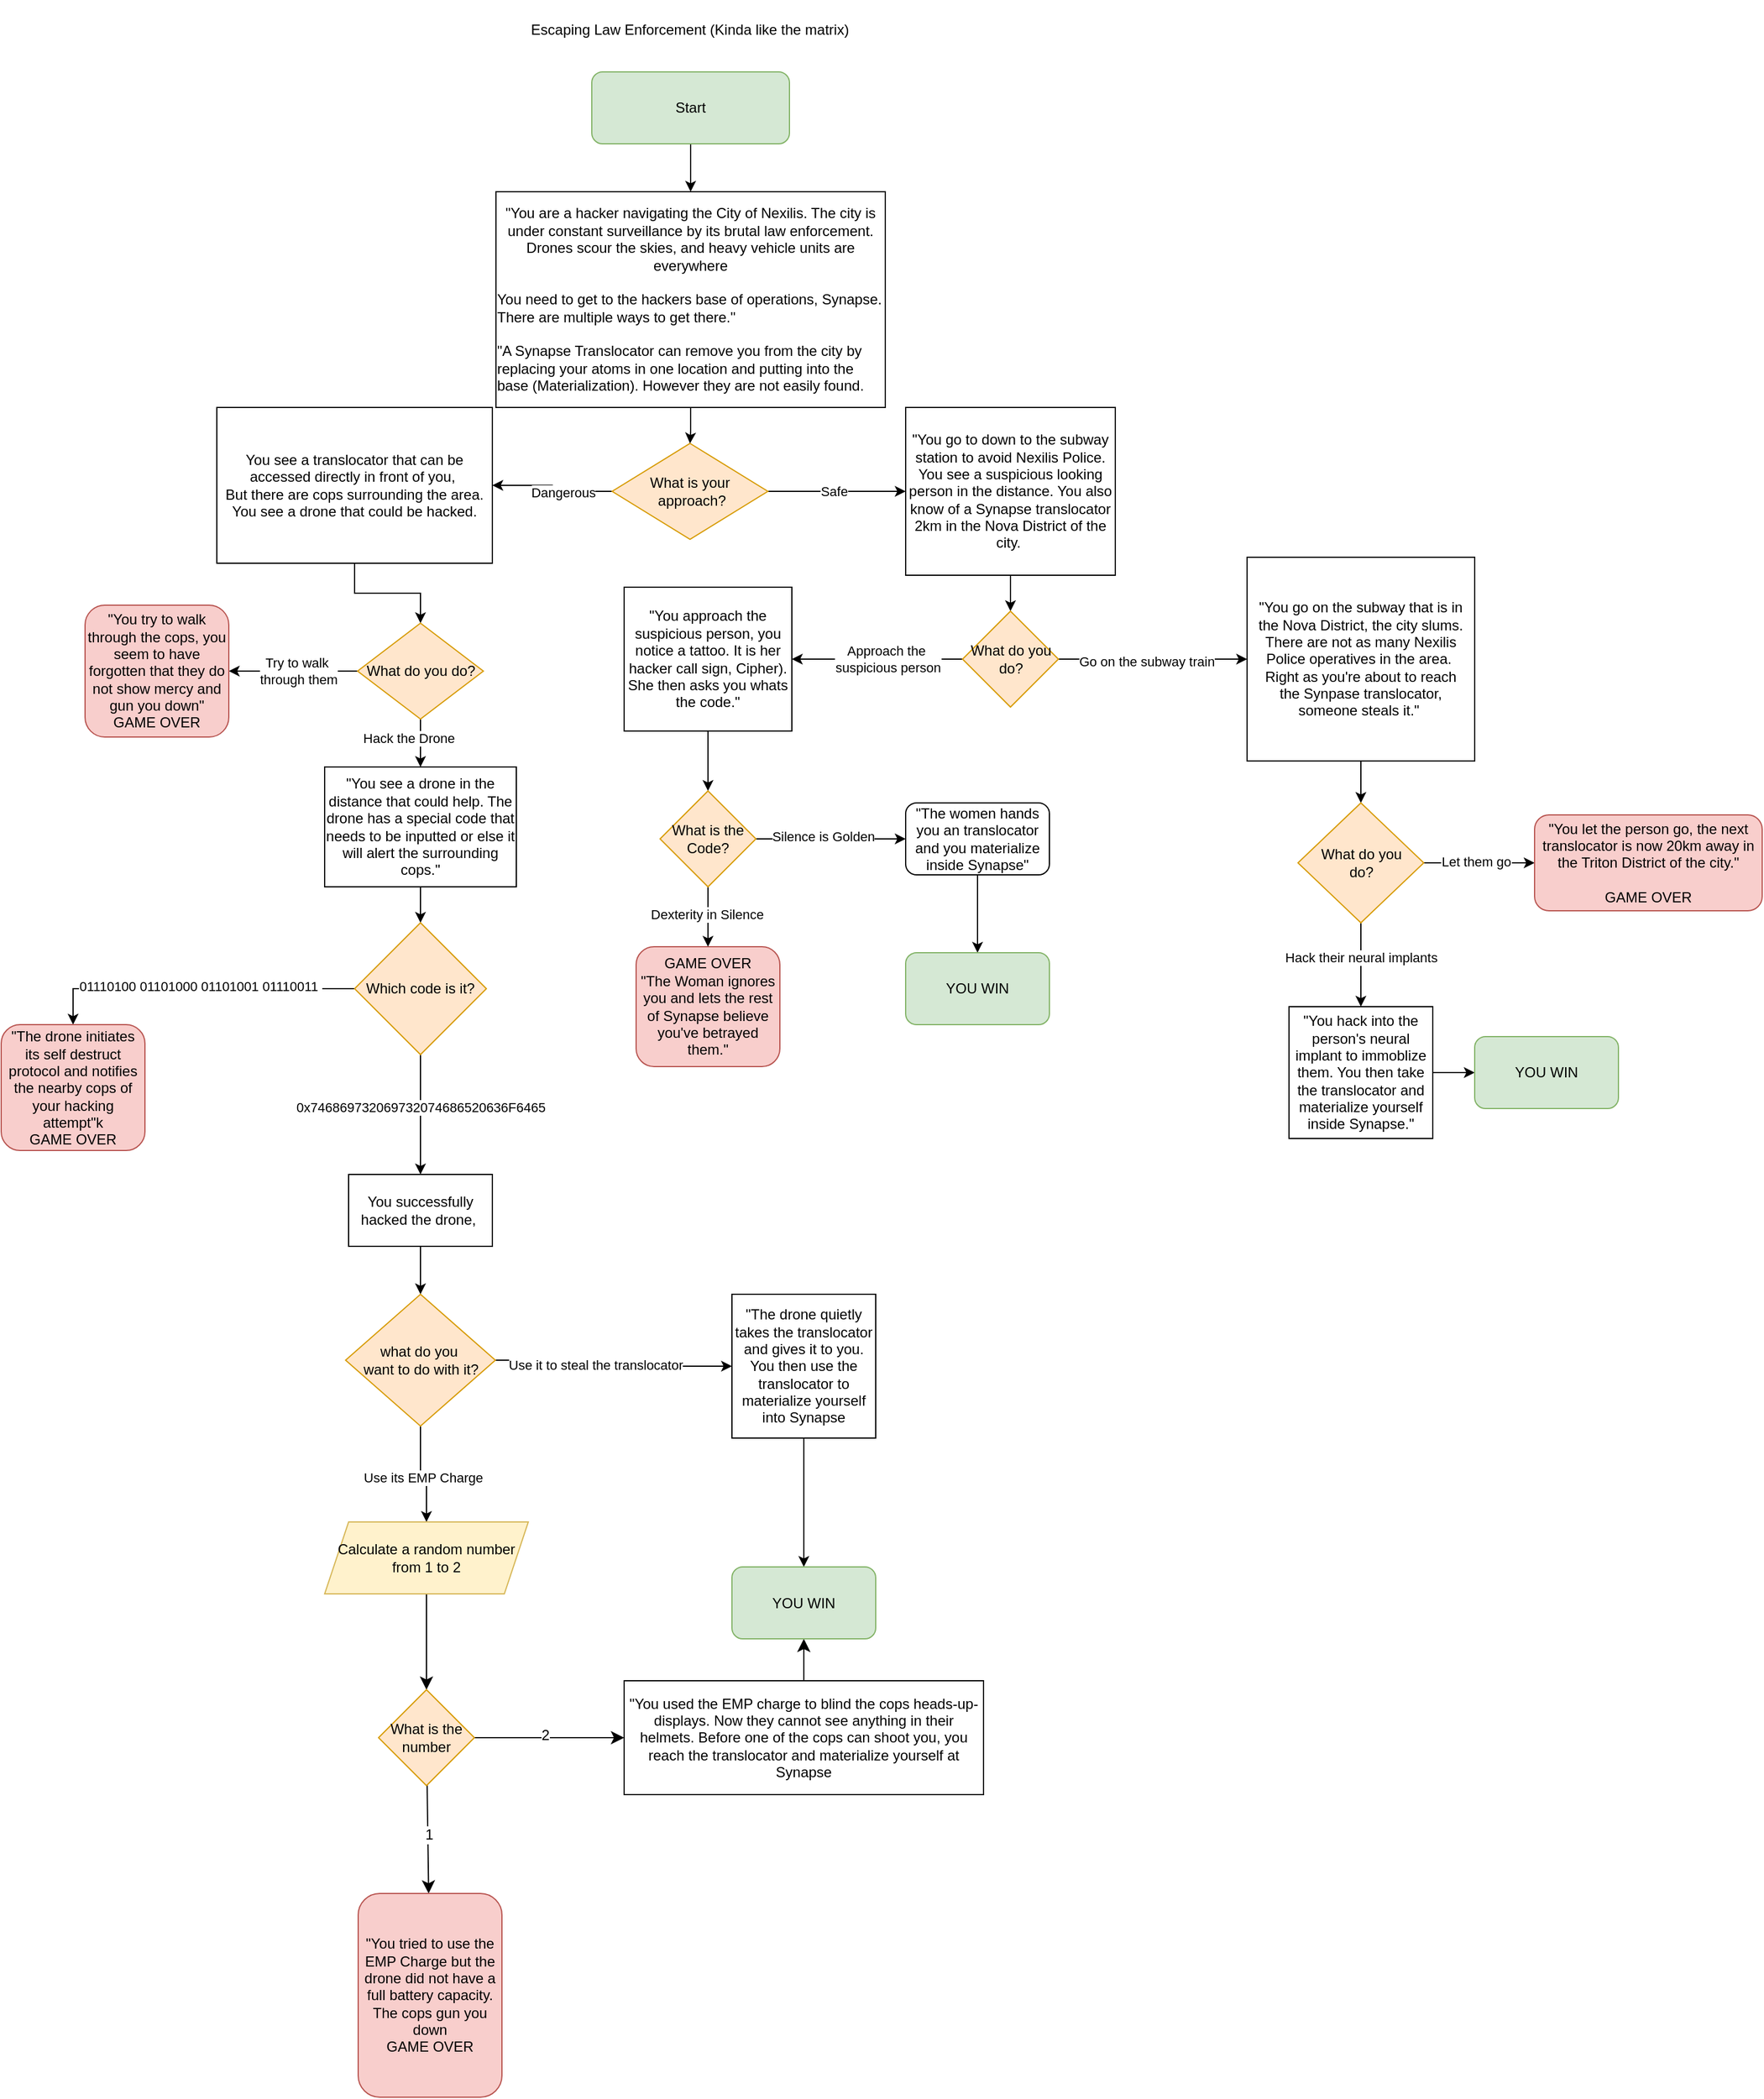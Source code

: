 <mxfile version="24.3.0" type="github">
  <diagram name="Page-1" id="pNmtudPLMQkaU-eBatCQ">
    <mxGraphModel dx="1906" dy="762" grid="1" gridSize="10" guides="1" tooltips="1" connect="1" arrows="1" fold="1" page="1" pageScale="1" pageWidth="850" pageHeight="1100" math="0" shadow="0">
      <root>
        <mxCell id="0" />
        <mxCell id="1" parent="0" />
        <mxCell id="GnIt_JvEr8C8AOqXq2Al-2" value="" style="edgeStyle=orthogonalEdgeStyle;rounded=0;orthogonalLoop=1;jettySize=auto;html=1;" edge="1" parent="1" source="VWLIcFDUOC9fxLD4wbr2-1" target="GnIt_JvEr8C8AOqXq2Al-1">
          <mxGeometry relative="1" as="geometry" />
        </mxCell>
        <mxCell id="VWLIcFDUOC9fxLD4wbr2-1" value="Start" style="rounded=1;whiteSpace=wrap;html=1;fillColor=#d5e8d4;strokeColor=#82b366;" parent="1" vertex="1">
          <mxGeometry x="343" y="80" width="165" height="60" as="geometry" />
        </mxCell>
        <mxCell id="VWLIcFDUOC9fxLD4wbr2-2" value="Escaping Law Enforcement (Kinda like the matrix)" style="text;html=1;align=center;verticalAlign=middle;whiteSpace=wrap;rounded=0;" parent="1" vertex="1">
          <mxGeometry x="260" y="20" width="330" height="50" as="geometry" />
        </mxCell>
        <mxCell id="VWLIcFDUOC9fxLD4wbr2-8" value="" style="edgeStyle=orthogonalEdgeStyle;rounded=0;orthogonalLoop=1;jettySize=auto;html=1;" parent="1" source="VWLIcFDUOC9fxLD4wbr2-5" target="VWLIcFDUOC9fxLD4wbr2-7" edge="1">
          <mxGeometry relative="1" as="geometry" />
        </mxCell>
        <mxCell id="5jEzZzmttTvrSZJdF8YI-21" value="Safe" style="edgeLabel;html=1;align=center;verticalAlign=middle;resizable=0;points=[];" parent="VWLIcFDUOC9fxLD4wbr2-8" vertex="1" connectable="0">
          <mxGeometry x="-0.048" relative="1" as="geometry">
            <mxPoint as="offset" />
          </mxGeometry>
        </mxCell>
        <mxCell id="VWLIcFDUOC9fxLD4wbr2-12" value="" style="edgeStyle=orthogonalEdgeStyle;rounded=0;orthogonalLoop=1;jettySize=auto;html=1;" parent="1" source="VWLIcFDUOC9fxLD4wbr2-5" target="VWLIcFDUOC9fxLD4wbr2-11" edge="1">
          <mxGeometry relative="1" as="geometry" />
        </mxCell>
        <mxCell id="5jEzZzmttTvrSZJdF8YI-3" value="Dangerous" style="edgeLabel;html=1;align=center;verticalAlign=middle;resizable=0;points=[];" parent="VWLIcFDUOC9fxLD4wbr2-12" vertex="1" connectable="0">
          <mxGeometry x="-0.222" y="1" relative="1" as="geometry">
            <mxPoint as="offset" />
          </mxGeometry>
        </mxCell>
        <mxCell id="VWLIcFDUOC9fxLD4wbr2-5" value="What is your&lt;div&gt;&amp;nbsp;approach?&lt;/div&gt;" style="rhombus;whiteSpace=wrap;html=1;fillColor=#ffe6cc;strokeColor=#d79b00;" parent="1" vertex="1">
          <mxGeometry x="360" y="390" width="130" height="80" as="geometry" />
        </mxCell>
        <mxCell id="5jEzZzmttTvrSZJdF8YI-5" value="" style="edgeStyle=orthogonalEdgeStyle;rounded=0;orthogonalLoop=1;jettySize=auto;html=1;" parent="1" source="VWLIcFDUOC9fxLD4wbr2-7" target="5jEzZzmttTvrSZJdF8YI-4" edge="1">
          <mxGeometry relative="1" as="geometry" />
        </mxCell>
        <mxCell id="VWLIcFDUOC9fxLD4wbr2-7" value="&quot;You go to down to the subway station to avoid Nexilis Police. You see a suspicious looking person in the distance. You also know of a Synapse translocator 2km in the Nova District of the city.&amp;nbsp;" style="whiteSpace=wrap;html=1;" parent="1" vertex="1">
          <mxGeometry x="605" y="360" width="175" height="140" as="geometry" />
        </mxCell>
        <mxCell id="VWLIcFDUOC9fxLD4wbr2-20" value="" style="edgeStyle=orthogonalEdgeStyle;rounded=0;orthogonalLoop=1;jettySize=auto;html=1;" parent="1" source="VWLIcFDUOC9fxLD4wbr2-11" target="VWLIcFDUOC9fxLD4wbr2-19" edge="1">
          <mxGeometry relative="1" as="geometry" />
        </mxCell>
        <mxCell id="VWLIcFDUOC9fxLD4wbr2-11" value="&lt;div&gt;You see a translocator that can be accessed directly in front of you,&amp;nbsp;&lt;div&gt;But there are cops surrounding the area. You see a drone that could be hacked.&lt;/div&gt;&lt;/div&gt;" style="whiteSpace=wrap;html=1;" parent="1" vertex="1">
          <mxGeometry x="30" y="360" width="230" height="130" as="geometry" />
        </mxCell>
        <mxCell id="VWLIcFDUOC9fxLD4wbr2-22" value="" style="edgeStyle=orthogonalEdgeStyle;rounded=0;orthogonalLoop=1;jettySize=auto;html=1;" parent="1" source="VWLIcFDUOC9fxLD4wbr2-19" target="VWLIcFDUOC9fxLD4wbr2-21" edge="1">
          <mxGeometry relative="1" as="geometry" />
        </mxCell>
        <mxCell id="VWLIcFDUOC9fxLD4wbr2-26" value="Hack the Drone" style="edgeLabel;html=1;align=center;verticalAlign=middle;resizable=0;points=[];" parent="VWLIcFDUOC9fxLD4wbr2-22" vertex="1" connectable="0">
          <mxGeometry x="-0.229" y="-2" relative="1" as="geometry">
            <mxPoint x="-8" as="offset" />
          </mxGeometry>
        </mxCell>
        <mxCell id="VWLIcFDUOC9fxLD4wbr2-24" value="" style="edgeStyle=orthogonalEdgeStyle;rounded=0;orthogonalLoop=1;jettySize=auto;html=1;" parent="1" source="VWLIcFDUOC9fxLD4wbr2-19" target="5jEzZzmttTvrSZJdF8YI-22" edge="1">
          <mxGeometry relative="1" as="geometry">
            <mxPoint x="820" y="740" as="targetPoint" />
          </mxGeometry>
        </mxCell>
        <mxCell id="VWLIcFDUOC9fxLD4wbr2-25" value="Try to walk&amp;nbsp;&lt;div&gt;through them&lt;/div&gt;" style="edgeLabel;html=1;align=center;verticalAlign=middle;resizable=0;points=[];" parent="VWLIcFDUOC9fxLD4wbr2-24" vertex="1" connectable="0">
          <mxGeometry x="-0.069" relative="1" as="geometry">
            <mxPoint as="offset" />
          </mxGeometry>
        </mxCell>
        <mxCell id="VWLIcFDUOC9fxLD4wbr2-19" value="What do you do?" style="rhombus;whiteSpace=wrap;html=1;fillColor=#ffe6cc;strokeColor=#d79b00;" parent="1" vertex="1">
          <mxGeometry x="147.5" y="540" width="105" height="80" as="geometry" />
        </mxCell>
        <mxCell id="VWLIcFDUOC9fxLD4wbr2-28" value="" style="edgeStyle=orthogonalEdgeStyle;rounded=0;orthogonalLoop=1;jettySize=auto;html=1;" parent="1" source="VWLIcFDUOC9fxLD4wbr2-21" target="VWLIcFDUOC9fxLD4wbr2-27" edge="1">
          <mxGeometry relative="1" as="geometry" />
        </mxCell>
        <mxCell id="VWLIcFDUOC9fxLD4wbr2-21" value="&quot;You see a drone in the distance that could help. The drone has a special code that needs to be inputted or else it will alert the surrounding cops.&quot;" style="whiteSpace=wrap;html=1;" parent="1" vertex="1">
          <mxGeometry x="120" y="660" width="160" height="100" as="geometry" />
        </mxCell>
        <mxCell id="VWLIcFDUOC9fxLD4wbr2-23" value="GAME OVER&lt;div&gt;&quot;The Woman ignores you and lets the rest of Synapse believe you&#39;ve betrayed them.&quot;&lt;/div&gt;" style="rounded=1;whiteSpace=wrap;html=1;fillColor=#f8cecc;strokeColor=#b85450;" parent="1" vertex="1">
          <mxGeometry x="380" y="810" width="120" height="100" as="geometry" />
        </mxCell>
        <mxCell id="VWLIcFDUOC9fxLD4wbr2-30" value="" style="edgeStyle=orthogonalEdgeStyle;rounded=0;orthogonalLoop=1;jettySize=auto;html=1;entryX=0.5;entryY=0;entryDx=0;entryDy=0;" parent="1" source="VWLIcFDUOC9fxLD4wbr2-27" target="VWLIcFDUOC9fxLD4wbr2-29" edge="1">
          <mxGeometry relative="1" as="geometry" />
        </mxCell>
        <mxCell id="VWLIcFDUOC9fxLD4wbr2-32" value="01110100 01101000 01101001 01110011&amp;nbsp;" style="edgeLabel;html=1;align=center;verticalAlign=middle;resizable=0;points=[];" parent="VWLIcFDUOC9fxLD4wbr2-30" vertex="1" connectable="0">
          <mxGeometry x="-0.018" y="-2" relative="1" as="geometry">
            <mxPoint x="1" as="offset" />
          </mxGeometry>
        </mxCell>
        <mxCell id="VWLIcFDUOC9fxLD4wbr2-34" value="" style="edgeStyle=orthogonalEdgeStyle;rounded=0;orthogonalLoop=1;jettySize=auto;html=1;" parent="1" source="VWLIcFDUOC9fxLD4wbr2-27" target="VWLIcFDUOC9fxLD4wbr2-33" edge="1">
          <mxGeometry relative="1" as="geometry" />
        </mxCell>
        <mxCell id="VWLIcFDUOC9fxLD4wbr2-35" value="0x746869732069732074686520636F6465" style="edgeLabel;html=1;align=center;verticalAlign=middle;resizable=0;points=[];" parent="VWLIcFDUOC9fxLD4wbr2-34" vertex="1" connectable="0">
          <mxGeometry x="-0.132" relative="1" as="geometry">
            <mxPoint as="offset" />
          </mxGeometry>
        </mxCell>
        <mxCell id="VWLIcFDUOC9fxLD4wbr2-27" value="Which code is it?" style="rhombus;whiteSpace=wrap;html=1;fillColor=#ffe6cc;strokeColor=#d79b00;" parent="1" vertex="1">
          <mxGeometry x="145" y="790" width="110" height="110" as="geometry" />
        </mxCell>
        <mxCell id="VWLIcFDUOC9fxLD4wbr2-29" value="&lt;div&gt;&quot;The drone initiates its self destruct protocol and notifies the nearby cops of your hacking attempt&quot;k&lt;/div&gt;GAME OVER" style="rounded=1;whiteSpace=wrap;html=1;fillColor=#f8cecc;strokeColor=#b85450;" parent="1" vertex="1">
          <mxGeometry x="-150" y="875" width="120" height="105" as="geometry" />
        </mxCell>
        <mxCell id="VWLIcFDUOC9fxLD4wbr2-37" value="" style="edgeStyle=orthogonalEdgeStyle;rounded=0;orthogonalLoop=1;jettySize=auto;html=1;" parent="1" source="VWLIcFDUOC9fxLD4wbr2-33" target="VWLIcFDUOC9fxLD4wbr2-36" edge="1">
          <mxGeometry relative="1" as="geometry" />
        </mxCell>
        <mxCell id="VWLIcFDUOC9fxLD4wbr2-33" value="You successfully hacked the drone,&amp;nbsp;" style="whiteSpace=wrap;html=1;" parent="1" vertex="1">
          <mxGeometry x="140" y="1000" width="120" height="60" as="geometry" />
        </mxCell>
        <mxCell id="VWLIcFDUOC9fxLD4wbr2-39" value="" style="edgeStyle=orthogonalEdgeStyle;rounded=0;orthogonalLoop=1;jettySize=auto;html=1;entryX=0.5;entryY=0;entryDx=0;entryDy=0;" parent="1" source="VWLIcFDUOC9fxLD4wbr2-36" target="GnIt_JvEr8C8AOqXq2Al-5" edge="1">
          <mxGeometry relative="1" as="geometry">
            <mxPoint x="280" y="1340" as="targetPoint" />
          </mxGeometry>
        </mxCell>
        <mxCell id="VWLIcFDUOC9fxLD4wbr2-42" value="Use its EMP Charge" style="edgeLabel;html=1;align=center;verticalAlign=middle;resizable=0;points=[];" parent="VWLIcFDUOC9fxLD4wbr2-39" vertex="1" connectable="0">
          <mxGeometry x="-0.02" y="-3" relative="1" as="geometry">
            <mxPoint as="offset" />
          </mxGeometry>
        </mxCell>
        <mxCell id="VWLIcFDUOC9fxLD4wbr2-44" value="" style="edgeStyle=orthogonalEdgeStyle;rounded=0;orthogonalLoop=1;jettySize=auto;html=1;" parent="1" source="VWLIcFDUOC9fxLD4wbr2-36" target="VWLIcFDUOC9fxLD4wbr2-43" edge="1">
          <mxGeometry relative="1" as="geometry" />
        </mxCell>
        <mxCell id="VWLIcFDUOC9fxLD4wbr2-45" value="Use it to steal the translocator" style="edgeLabel;html=1;align=center;verticalAlign=middle;resizable=0;points=[];" parent="VWLIcFDUOC9fxLD4wbr2-44" vertex="1" connectable="0">
          <mxGeometry x="-0.175" y="-4" relative="1" as="geometry">
            <mxPoint as="offset" />
          </mxGeometry>
        </mxCell>
        <mxCell id="VWLIcFDUOC9fxLD4wbr2-36" value="what do you&amp;nbsp;&lt;div&gt;want to do with it?&lt;/div&gt;" style="rhombus;whiteSpace=wrap;html=1;fillColor=#ffe6cc;strokeColor=#d79b00;" parent="1" vertex="1">
          <mxGeometry x="137.5" y="1100" width="125" height="110" as="geometry" />
        </mxCell>
        <mxCell id="GnIt_JvEr8C8AOqXq2Al-10" value="" style="edgeStyle=none;curved=1;rounded=0;orthogonalLoop=1;jettySize=auto;html=1;fontSize=12;startSize=8;endSize=8;" edge="1" parent="1" source="VWLIcFDUOC9fxLD4wbr2-38" target="5jEzZzmttTvrSZJdF8YI-1">
          <mxGeometry relative="1" as="geometry" />
        </mxCell>
        <mxCell id="VWLIcFDUOC9fxLD4wbr2-38" value="&quot;You used the EMP charge to blind the cops heads-up-displays. Now they cannot see anything in their helmets. Before one of the cops can shoot you, you reach the translocator and materialize yourself at Synapse" style="whiteSpace=wrap;html=1;" parent="1" vertex="1">
          <mxGeometry x="370" y="1422.5" width="300" height="95" as="geometry" />
        </mxCell>
        <mxCell id="5jEzZzmttTvrSZJdF8YI-2" value="" style="edgeStyle=orthogonalEdgeStyle;rounded=0;orthogonalLoop=1;jettySize=auto;html=1;" parent="1" source="VWLIcFDUOC9fxLD4wbr2-43" target="5jEzZzmttTvrSZJdF8YI-1" edge="1">
          <mxGeometry relative="1" as="geometry" />
        </mxCell>
        <mxCell id="VWLIcFDUOC9fxLD4wbr2-43" value="&quot;The drone quietly takes the translocator and gives it to you. You then use the translocator to materialize yourself into Synapse" style="whiteSpace=wrap;html=1;" parent="1" vertex="1">
          <mxGeometry x="460" y="1100" width="120" height="120" as="geometry" />
        </mxCell>
        <mxCell id="5jEzZzmttTvrSZJdF8YI-1" value="YOU WIN" style="rounded=1;whiteSpace=wrap;html=1;fillColor=#d5e8d4;strokeColor=#82b366;" parent="1" vertex="1">
          <mxGeometry x="460" y="1327.5" width="120" height="60" as="geometry" />
        </mxCell>
        <mxCell id="5jEzZzmttTvrSZJdF8YI-7" value="" style="edgeStyle=orthogonalEdgeStyle;rounded=0;orthogonalLoop=1;jettySize=auto;html=1;" parent="1" source="5jEzZzmttTvrSZJdF8YI-4" target="5jEzZzmttTvrSZJdF8YI-6" edge="1">
          <mxGeometry relative="1" as="geometry" />
        </mxCell>
        <mxCell id="5jEzZzmttTvrSZJdF8YI-11" value="Go on the subway train" style="edgeLabel;html=1;align=center;verticalAlign=middle;resizable=0;points=[];" parent="5jEzZzmttTvrSZJdF8YI-7" vertex="1" connectable="0">
          <mxGeometry x="-0.067" y="-2" relative="1" as="geometry">
            <mxPoint as="offset" />
          </mxGeometry>
        </mxCell>
        <mxCell id="5jEzZzmttTvrSZJdF8YI-9" value="" style="edgeStyle=orthogonalEdgeStyle;rounded=0;orthogonalLoop=1;jettySize=auto;html=1;" parent="1" source="5jEzZzmttTvrSZJdF8YI-4" target="5jEzZzmttTvrSZJdF8YI-8" edge="1">
          <mxGeometry relative="1" as="geometry" />
        </mxCell>
        <mxCell id="5jEzZzmttTvrSZJdF8YI-10" value="Approach the&amp;nbsp;&lt;div&gt;suspicious person&lt;/div&gt;" style="edgeLabel;html=1;align=center;verticalAlign=middle;resizable=0;points=[];" parent="5jEzZzmttTvrSZJdF8YI-9" vertex="1" connectable="0">
          <mxGeometry x="-0.37" y="-1" relative="1" as="geometry">
            <mxPoint x="-18" y="1" as="offset" />
          </mxGeometry>
        </mxCell>
        <mxCell id="5jEzZzmttTvrSZJdF8YI-4" value="What do you do?" style="rhombus;whiteSpace=wrap;html=1;fillColor=#ffe6cc;strokeColor=#d79b00;" parent="1" vertex="1">
          <mxGeometry x="652.5" y="530" width="80" height="80" as="geometry" />
        </mxCell>
        <mxCell id="5jEzZzmttTvrSZJdF8YI-26" value="" style="edgeStyle=orthogonalEdgeStyle;rounded=0;orthogonalLoop=1;jettySize=auto;html=1;" parent="1" source="5jEzZzmttTvrSZJdF8YI-6" target="5jEzZzmttTvrSZJdF8YI-25" edge="1">
          <mxGeometry relative="1" as="geometry" />
        </mxCell>
        <mxCell id="5jEzZzmttTvrSZJdF8YI-6" value="&quot;You go on the subway that is in the Nova District, the city slums. There are not as many Nexilis Police operatives in the area.&amp;nbsp;&lt;div&gt;Right as you&#39;re about to reach the&amp;nbsp;&lt;span style=&quot;background-color: initial;&quot;&gt;Synpase translocator, someone steals it.&quot;&amp;nbsp;&lt;/span&gt;&lt;/div&gt;" style="whiteSpace=wrap;html=1;" parent="1" vertex="1">
          <mxGeometry x="890" y="485" width="190" height="170" as="geometry" />
        </mxCell>
        <mxCell id="5jEzZzmttTvrSZJdF8YI-13" value="" style="edgeStyle=orthogonalEdgeStyle;rounded=0;orthogonalLoop=1;jettySize=auto;html=1;" parent="1" source="5jEzZzmttTvrSZJdF8YI-8" target="5jEzZzmttTvrSZJdF8YI-12" edge="1">
          <mxGeometry relative="1" as="geometry" />
        </mxCell>
        <mxCell id="5jEzZzmttTvrSZJdF8YI-8" value="&quot;You approach the suspicious person, you notice a tattoo. It is her hacker call sign, Cipher). She then asks you whats the code.&quot;" style="whiteSpace=wrap;html=1;" parent="1" vertex="1">
          <mxGeometry x="370" y="510" width="140" height="120" as="geometry" />
        </mxCell>
        <mxCell id="5jEzZzmttTvrSZJdF8YI-14" style="edgeStyle=orthogonalEdgeStyle;rounded=0;orthogonalLoop=1;jettySize=auto;html=1;entryX=0.5;entryY=0;entryDx=0;entryDy=0;" parent="1" source="5jEzZzmttTvrSZJdF8YI-12" target="VWLIcFDUOC9fxLD4wbr2-23" edge="1">
          <mxGeometry relative="1" as="geometry" />
        </mxCell>
        <mxCell id="5jEzZzmttTvrSZJdF8YI-15" value="Dexterity in Silence" style="edgeLabel;html=1;align=center;verticalAlign=middle;resizable=0;points=[];" parent="5jEzZzmttTvrSZJdF8YI-14" vertex="1" connectable="0">
          <mxGeometry x="-0.101" y="-1" relative="1" as="geometry">
            <mxPoint as="offset" />
          </mxGeometry>
        </mxCell>
        <mxCell id="5jEzZzmttTvrSZJdF8YI-17" value="" style="edgeStyle=orthogonalEdgeStyle;rounded=0;orthogonalLoop=1;jettySize=auto;html=1;" parent="1" source="5jEzZzmttTvrSZJdF8YI-12" target="5jEzZzmttTvrSZJdF8YI-16" edge="1">
          <mxGeometry relative="1" as="geometry" />
        </mxCell>
        <mxCell id="5jEzZzmttTvrSZJdF8YI-18" value="Silence is Golden" style="edgeLabel;html=1;align=center;verticalAlign=middle;resizable=0;points=[];" parent="5jEzZzmttTvrSZJdF8YI-17" vertex="1" connectable="0">
          <mxGeometry x="-0.107" y="2" relative="1" as="geometry">
            <mxPoint as="offset" />
          </mxGeometry>
        </mxCell>
        <mxCell id="5jEzZzmttTvrSZJdF8YI-12" value="What is the&lt;div&gt;Code?&lt;/div&gt;" style="rhombus;whiteSpace=wrap;html=1;fillColor=#ffe6cc;strokeColor=#d79b00;" parent="1" vertex="1">
          <mxGeometry x="400" y="680" width="80" height="80" as="geometry" />
        </mxCell>
        <mxCell id="5jEzZzmttTvrSZJdF8YI-24" value="" style="edgeStyle=orthogonalEdgeStyle;rounded=0;orthogonalLoop=1;jettySize=auto;html=1;" parent="1" source="5jEzZzmttTvrSZJdF8YI-16" target="5jEzZzmttTvrSZJdF8YI-23" edge="1">
          <mxGeometry relative="1" as="geometry" />
        </mxCell>
        <mxCell id="5jEzZzmttTvrSZJdF8YI-16" value="&quot;The women hands you an translocator and you materialize inside Synapse&quot;" style="rounded=1;whiteSpace=wrap;html=1;" parent="1" vertex="1">
          <mxGeometry x="605" y="690" width="120" height="60" as="geometry" />
        </mxCell>
        <mxCell id="5jEzZzmttTvrSZJdF8YI-22" value="&lt;div&gt;&quot;You try to walk through the cops, you seem to have forgotten that they do not show mercy and gun you down&quot;&lt;/div&gt;GAME OVER" style="rounded=1;whiteSpace=wrap;html=1;fillColor=#f8cecc;strokeColor=#b85450;" parent="1" vertex="1">
          <mxGeometry x="-80" y="525" width="120" height="110" as="geometry" />
        </mxCell>
        <mxCell id="5jEzZzmttTvrSZJdF8YI-23" value="YOU WIN" style="whiteSpace=wrap;html=1;rounded=1;fillColor=#d5e8d4;strokeColor=#82b366;" parent="1" vertex="1">
          <mxGeometry x="605" y="815" width="120" height="60" as="geometry" />
        </mxCell>
        <mxCell id="5jEzZzmttTvrSZJdF8YI-28" value="" style="edgeStyle=orthogonalEdgeStyle;rounded=0;orthogonalLoop=1;jettySize=auto;html=1;" parent="1" source="5jEzZzmttTvrSZJdF8YI-25" target="5jEzZzmttTvrSZJdF8YI-27" edge="1">
          <mxGeometry relative="1" as="geometry" />
        </mxCell>
        <mxCell id="5jEzZzmttTvrSZJdF8YI-29" value="Hack their neural implants" style="edgeLabel;html=1;align=center;verticalAlign=middle;resizable=0;points=[];" parent="5jEzZzmttTvrSZJdF8YI-28" vertex="1" connectable="0">
          <mxGeometry x="-0.178" relative="1" as="geometry">
            <mxPoint as="offset" />
          </mxGeometry>
        </mxCell>
        <mxCell id="5jEzZzmttTvrSZJdF8YI-31" value="" style="edgeStyle=orthogonalEdgeStyle;rounded=0;orthogonalLoop=1;jettySize=auto;html=1;" parent="1" source="5jEzZzmttTvrSZJdF8YI-25" target="5jEzZzmttTvrSZJdF8YI-30" edge="1">
          <mxGeometry relative="1" as="geometry" />
        </mxCell>
        <mxCell id="5jEzZzmttTvrSZJdF8YI-32" value="Let them go" style="edgeLabel;html=1;align=center;verticalAlign=middle;resizable=0;points=[];" parent="5jEzZzmttTvrSZJdF8YI-31" vertex="1" connectable="0">
          <mxGeometry x="-0.059" y="1" relative="1" as="geometry">
            <mxPoint as="offset" />
          </mxGeometry>
        </mxCell>
        <mxCell id="5jEzZzmttTvrSZJdF8YI-25" value="What do you&lt;div&gt;do?&lt;/div&gt;" style="rhombus;whiteSpace=wrap;html=1;fillColor=#ffe6cc;strokeColor=#d79b00;" parent="1" vertex="1">
          <mxGeometry x="932.5" y="690" width="105" height="100" as="geometry" />
        </mxCell>
        <mxCell id="5jEzZzmttTvrSZJdF8YI-38" value="" style="edgeStyle=orthogonalEdgeStyle;rounded=0;orthogonalLoop=1;jettySize=auto;html=1;" parent="1" source="5jEzZzmttTvrSZJdF8YI-27" target="5jEzZzmttTvrSZJdF8YI-37" edge="1">
          <mxGeometry relative="1" as="geometry" />
        </mxCell>
        <mxCell id="5jEzZzmttTvrSZJdF8YI-27" value="&quot;You hack into the person&#39;s neural implant to immoblize them. You then take the translocator and materialize yourself inside Synapse.&quot;" style="rounded=0;whiteSpace=wrap;html=1;" parent="1" vertex="1">
          <mxGeometry x="925" y="860" width="120" height="110" as="geometry" />
        </mxCell>
        <mxCell id="5jEzZzmttTvrSZJdF8YI-30" value="&lt;div&gt;&quot;You let the person go, the next translocator is now 20km away in the Triton District of the city.&quot;&lt;/div&gt;&lt;div&gt;&lt;br&gt;&lt;/div&gt;GAME OVER" style="rounded=1;whiteSpace=wrap;html=1;fillColor=#f8cecc;strokeColor=#b85450;" parent="1" vertex="1">
          <mxGeometry x="1130" y="700" width="190" height="80" as="geometry" />
        </mxCell>
        <mxCell id="5jEzZzmttTvrSZJdF8YI-37" value="YOU WIN" style="rounded=1;whiteSpace=wrap;html=1;fillColor=#d5e8d4;strokeColor=#82b366;" parent="1" vertex="1">
          <mxGeometry x="1080" y="885" width="120" height="60" as="geometry" />
        </mxCell>
        <mxCell id="GnIt_JvEr8C8AOqXq2Al-3" value="" style="edgeStyle=orthogonalEdgeStyle;rounded=0;orthogonalLoop=1;jettySize=auto;html=1;" edge="1" parent="1" source="GnIt_JvEr8C8AOqXq2Al-1" target="VWLIcFDUOC9fxLD4wbr2-5">
          <mxGeometry relative="1" as="geometry" />
        </mxCell>
        <mxCell id="GnIt_JvEr8C8AOqXq2Al-1" value="&quot;You are a hacker navigating the City of Nexilis. The city is under constant surveillance by its brutal law enforcement. Drones scour the skies, and heavy vehicle units are everywhere&lt;div&gt;&lt;br&gt;&lt;/div&gt;&lt;div style=&quot;text-align: left;&quot;&gt;You need to get to the hackers base of operations, Synapse&lt;span style=&quot;background-color: initial;&quot;&gt;. There are multiple ways to get there.&quot;&lt;/span&gt;&lt;/div&gt;&lt;div style=&quot;text-align: left;&quot;&gt;&lt;span style=&quot;background-color: initial;&quot;&gt;&lt;br&gt;&lt;/span&gt;&lt;/div&gt;&lt;div style=&quot;text-align: left;&quot;&gt;&lt;span style=&quot;text-align: center;&quot;&gt;&quot;A Synapse Translocator can remove you from the city by replacing your atoms in one location and putting into the base (Materialization). However they are not easily found.&lt;/span&gt;&lt;/div&gt;" style="rounded=0;whiteSpace=wrap;html=1;" vertex="1" parent="1">
          <mxGeometry x="263" y="180" width="325" height="180" as="geometry" />
        </mxCell>
        <mxCell id="GnIt_JvEr8C8AOqXq2Al-7" value="" style="edgeStyle=none;curved=1;rounded=0;orthogonalLoop=1;jettySize=auto;html=1;fontSize=12;startSize=8;endSize=8;" edge="1" parent="1" source="GnIt_JvEr8C8AOqXq2Al-5" target="GnIt_JvEr8C8AOqXq2Al-6">
          <mxGeometry relative="1" as="geometry" />
        </mxCell>
        <mxCell id="GnIt_JvEr8C8AOqXq2Al-5" value="Calculate a random number from 1 to 2" style="shape=parallelogram;perimeter=parallelogramPerimeter;whiteSpace=wrap;html=1;fixedSize=1;fillColor=#fff2cc;strokeColor=#d6b656;" vertex="1" parent="1">
          <mxGeometry x="120" y="1290" width="170" height="60" as="geometry" />
        </mxCell>
        <mxCell id="GnIt_JvEr8C8AOqXq2Al-8" value="" style="edgeStyle=none;curved=1;rounded=0;orthogonalLoop=1;jettySize=auto;html=1;fontSize=12;startSize=8;endSize=8;" edge="1" parent="1" source="GnIt_JvEr8C8AOqXq2Al-6" target="VWLIcFDUOC9fxLD4wbr2-38">
          <mxGeometry relative="1" as="geometry" />
        </mxCell>
        <mxCell id="GnIt_JvEr8C8AOqXq2Al-11" value="2" style="edgeLabel;html=1;align=center;verticalAlign=middle;resizable=0;points=[];fontSize=12;" vertex="1" connectable="0" parent="GnIt_JvEr8C8AOqXq2Al-8">
          <mxGeometry x="-0.064" y="2" relative="1" as="geometry">
            <mxPoint as="offset" />
          </mxGeometry>
        </mxCell>
        <mxCell id="GnIt_JvEr8C8AOqXq2Al-13" value="" style="edgeStyle=none;curved=1;rounded=0;orthogonalLoop=1;jettySize=auto;html=1;fontSize=12;startSize=8;endSize=8;" edge="1" parent="1" source="GnIt_JvEr8C8AOqXq2Al-6" target="GnIt_JvEr8C8AOqXq2Al-12">
          <mxGeometry relative="1" as="geometry" />
        </mxCell>
        <mxCell id="GnIt_JvEr8C8AOqXq2Al-14" value="1" style="edgeLabel;html=1;align=center;verticalAlign=middle;resizable=0;points=[];fontSize=12;" vertex="1" connectable="0" parent="GnIt_JvEr8C8AOqXq2Al-13">
          <mxGeometry x="-0.099" y="1" relative="1" as="geometry">
            <mxPoint as="offset" />
          </mxGeometry>
        </mxCell>
        <mxCell id="GnIt_JvEr8C8AOqXq2Al-6" value="What is the&lt;div&gt;number&lt;/div&gt;" style="rhombus;whiteSpace=wrap;html=1;fillColor=#ffe6cc;strokeColor=#d79b00;" vertex="1" parent="1">
          <mxGeometry x="165" y="1430" width="80" height="80" as="geometry" />
        </mxCell>
        <mxCell id="GnIt_JvEr8C8AOqXq2Al-12" value="&quot;You tried to use the EMP Charge but the drone did not have a full battery capacity. The cops gun you down&lt;div&gt;GAME OVER&lt;/div&gt;" style="rounded=1;whiteSpace=wrap;html=1;fillColor=#f8cecc;strokeColor=#b85450;" vertex="1" parent="1">
          <mxGeometry x="148" y="1600" width="120" height="170" as="geometry" />
        </mxCell>
      </root>
    </mxGraphModel>
  </diagram>
</mxfile>

